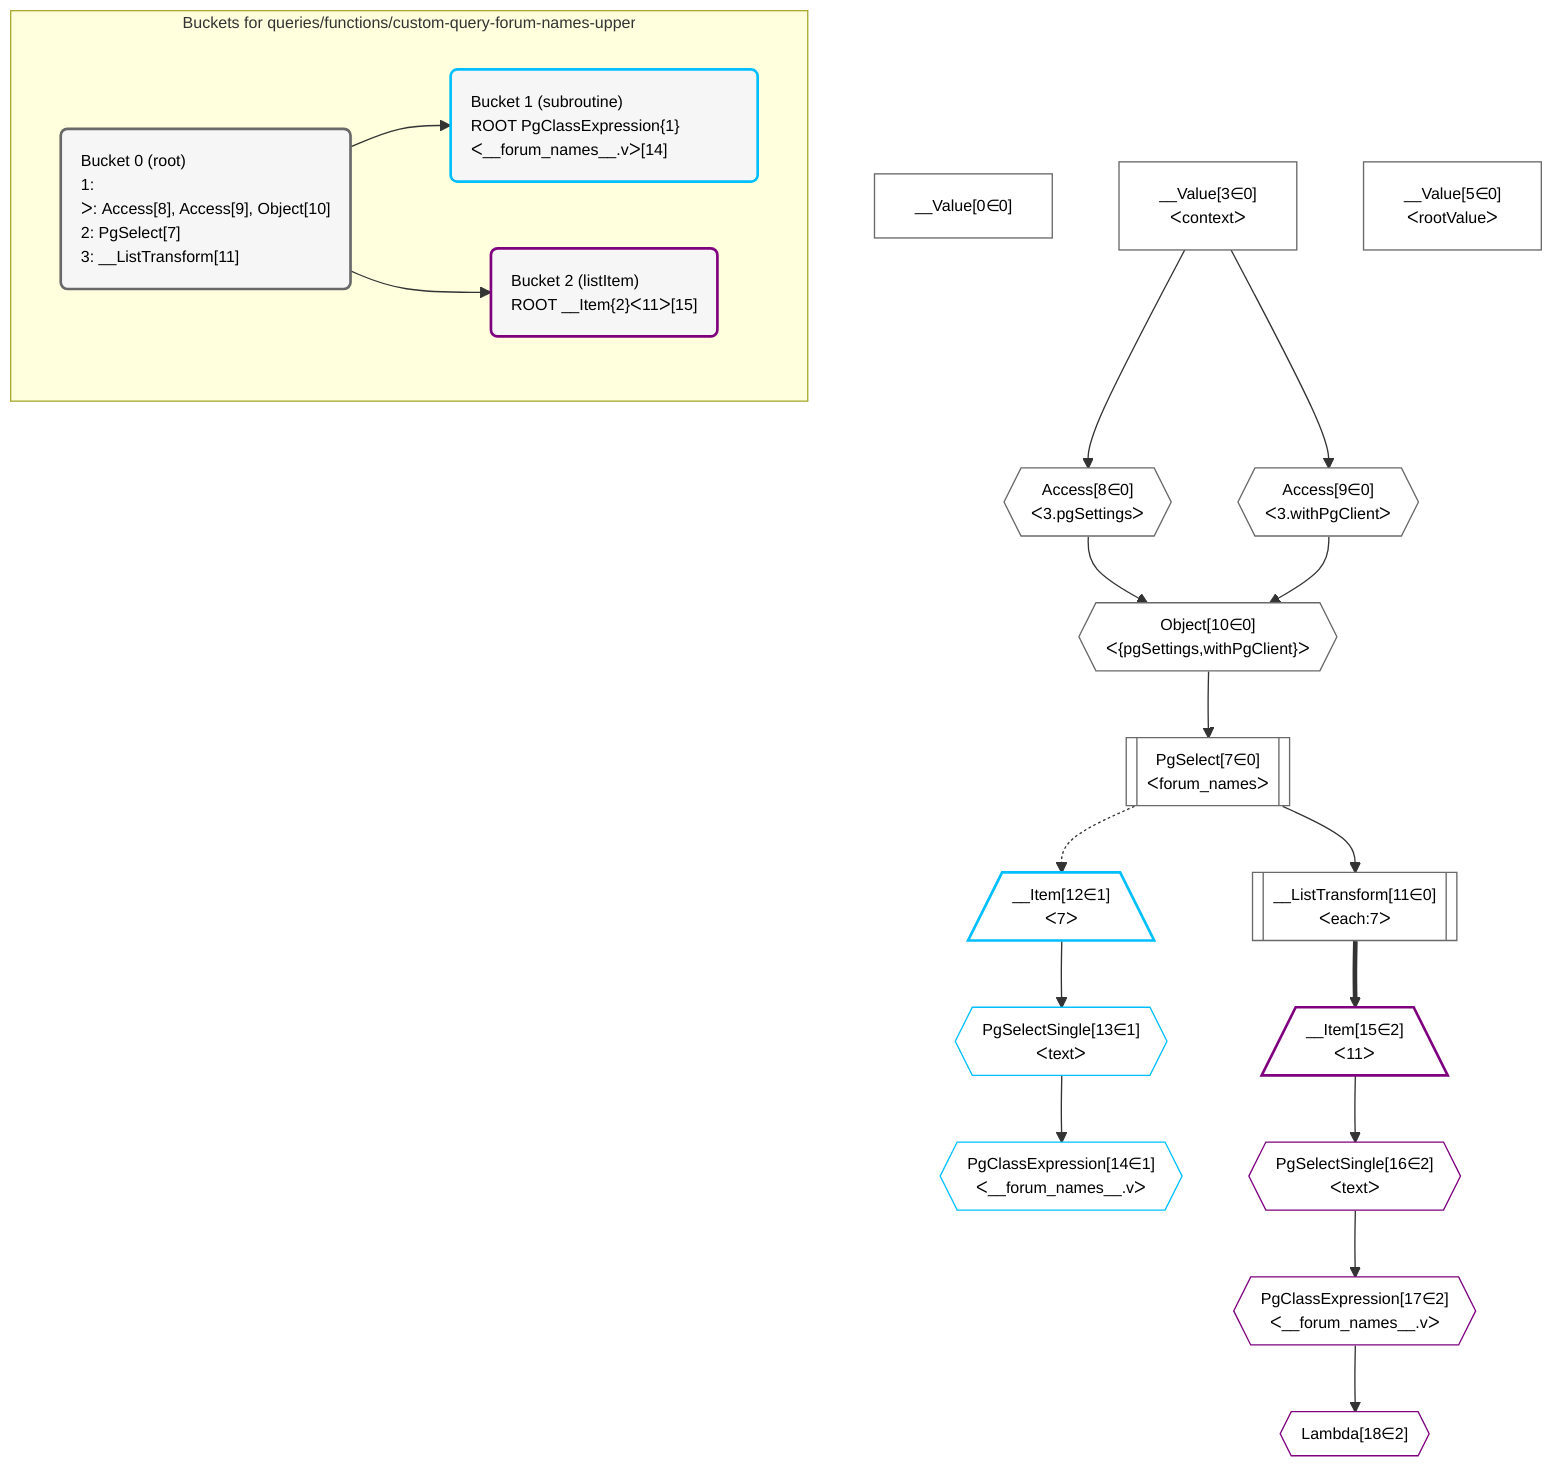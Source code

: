 %%{init: {'themeVariables': { 'fontSize': '12px'}}}%%
graph TD
    classDef path fill:#eee,stroke:#000,color:#000
    classDef plan fill:#fff,stroke-width:1px,color:#000
    classDef itemplan fill:#fff,stroke-width:2px,color:#000
    classDef unbatchedplan fill:#dff,stroke-width:1px,color:#000
    classDef sideeffectplan fill:#fcc,stroke-width:2px,color:#000
    classDef bucket fill:#f6f6f6,color:#000,stroke-width:2px,text-align:left


    %% define steps
    __Value0["__Value[0∈0]"]:::plan
    __Value3["__Value[3∈0]<br />ᐸcontextᐳ"]:::plan
    __Value5["__Value[5∈0]<br />ᐸrootValueᐳ"]:::plan
    Access8{{"Access[8∈0]<br />ᐸ3.pgSettingsᐳ"}}:::plan
    Access9{{"Access[9∈0]<br />ᐸ3.withPgClientᐳ"}}:::plan
    Object10{{"Object[10∈0]<br />ᐸ{pgSettings,withPgClient}ᐳ"}}:::plan
    PgSelect7[["PgSelect[7∈0]<br />ᐸforum_namesᐳ"]]:::plan
    __ListTransform11[["__ListTransform[11∈0]<br />ᐸeach:7ᐳ"]]:::plan
    __Item12[/"__Item[12∈1]<br />ᐸ7ᐳ"\]:::itemplan
    PgSelectSingle13{{"PgSelectSingle[13∈1]<br />ᐸtextᐳ"}}:::plan
    PgClassExpression14{{"PgClassExpression[14∈1]<br />ᐸ__forum_names__.vᐳ"}}:::plan
    __Item15[/"__Item[15∈2]<br />ᐸ11ᐳ"\]:::itemplan
    PgSelectSingle16{{"PgSelectSingle[16∈2]<br />ᐸtextᐳ"}}:::plan
    PgClassExpression17{{"PgClassExpression[17∈2]<br />ᐸ__forum_names__.vᐳ"}}:::plan
    Lambda18{{"Lambda[18∈2]"}}:::plan

    %% plan dependencies
    __Value3 --> Access8
    __Value3 --> Access9
    Access8 & Access9 --> Object10
    Object10 --> PgSelect7
    PgSelect7 --> __ListTransform11
    PgSelect7 -.-> __Item12
    __Item12 --> PgSelectSingle13
    PgSelectSingle13 --> PgClassExpression14
    __ListTransform11 ==> __Item15
    __Item15 --> PgSelectSingle16
    PgSelectSingle16 --> PgClassExpression17
    PgClassExpression17 --> Lambda18

    subgraph "Buckets for queries/functions/custom-query-forum-names-upper"
    Bucket0("Bucket 0 (root)<br />1: <br />ᐳ: Access[8], Access[9], Object[10]<br />2: PgSelect[7]<br />3: __ListTransform[11]"):::bucket
    classDef bucket0 stroke:#696969
    class Bucket0,__Value0,__Value3,__Value5,PgSelect7,Access8,Access9,Object10,__ListTransform11 bucket0
    Bucket1("Bucket 1 (subroutine)<br />ROOT PgClassExpression{1}ᐸ__forum_names__.vᐳ[14]"):::bucket
    classDef bucket1 stroke:#00bfff
    class Bucket1,__Item12,PgSelectSingle13,PgClassExpression14 bucket1
    Bucket2("Bucket 2 (listItem)<br />ROOT __Item{2}ᐸ11ᐳ[15]"):::bucket
    classDef bucket2 stroke:#7f007f
    class Bucket2,__Item15,PgSelectSingle16,PgClassExpression17,Lambda18 bucket2
    Bucket0 --> Bucket1 & Bucket2
    end